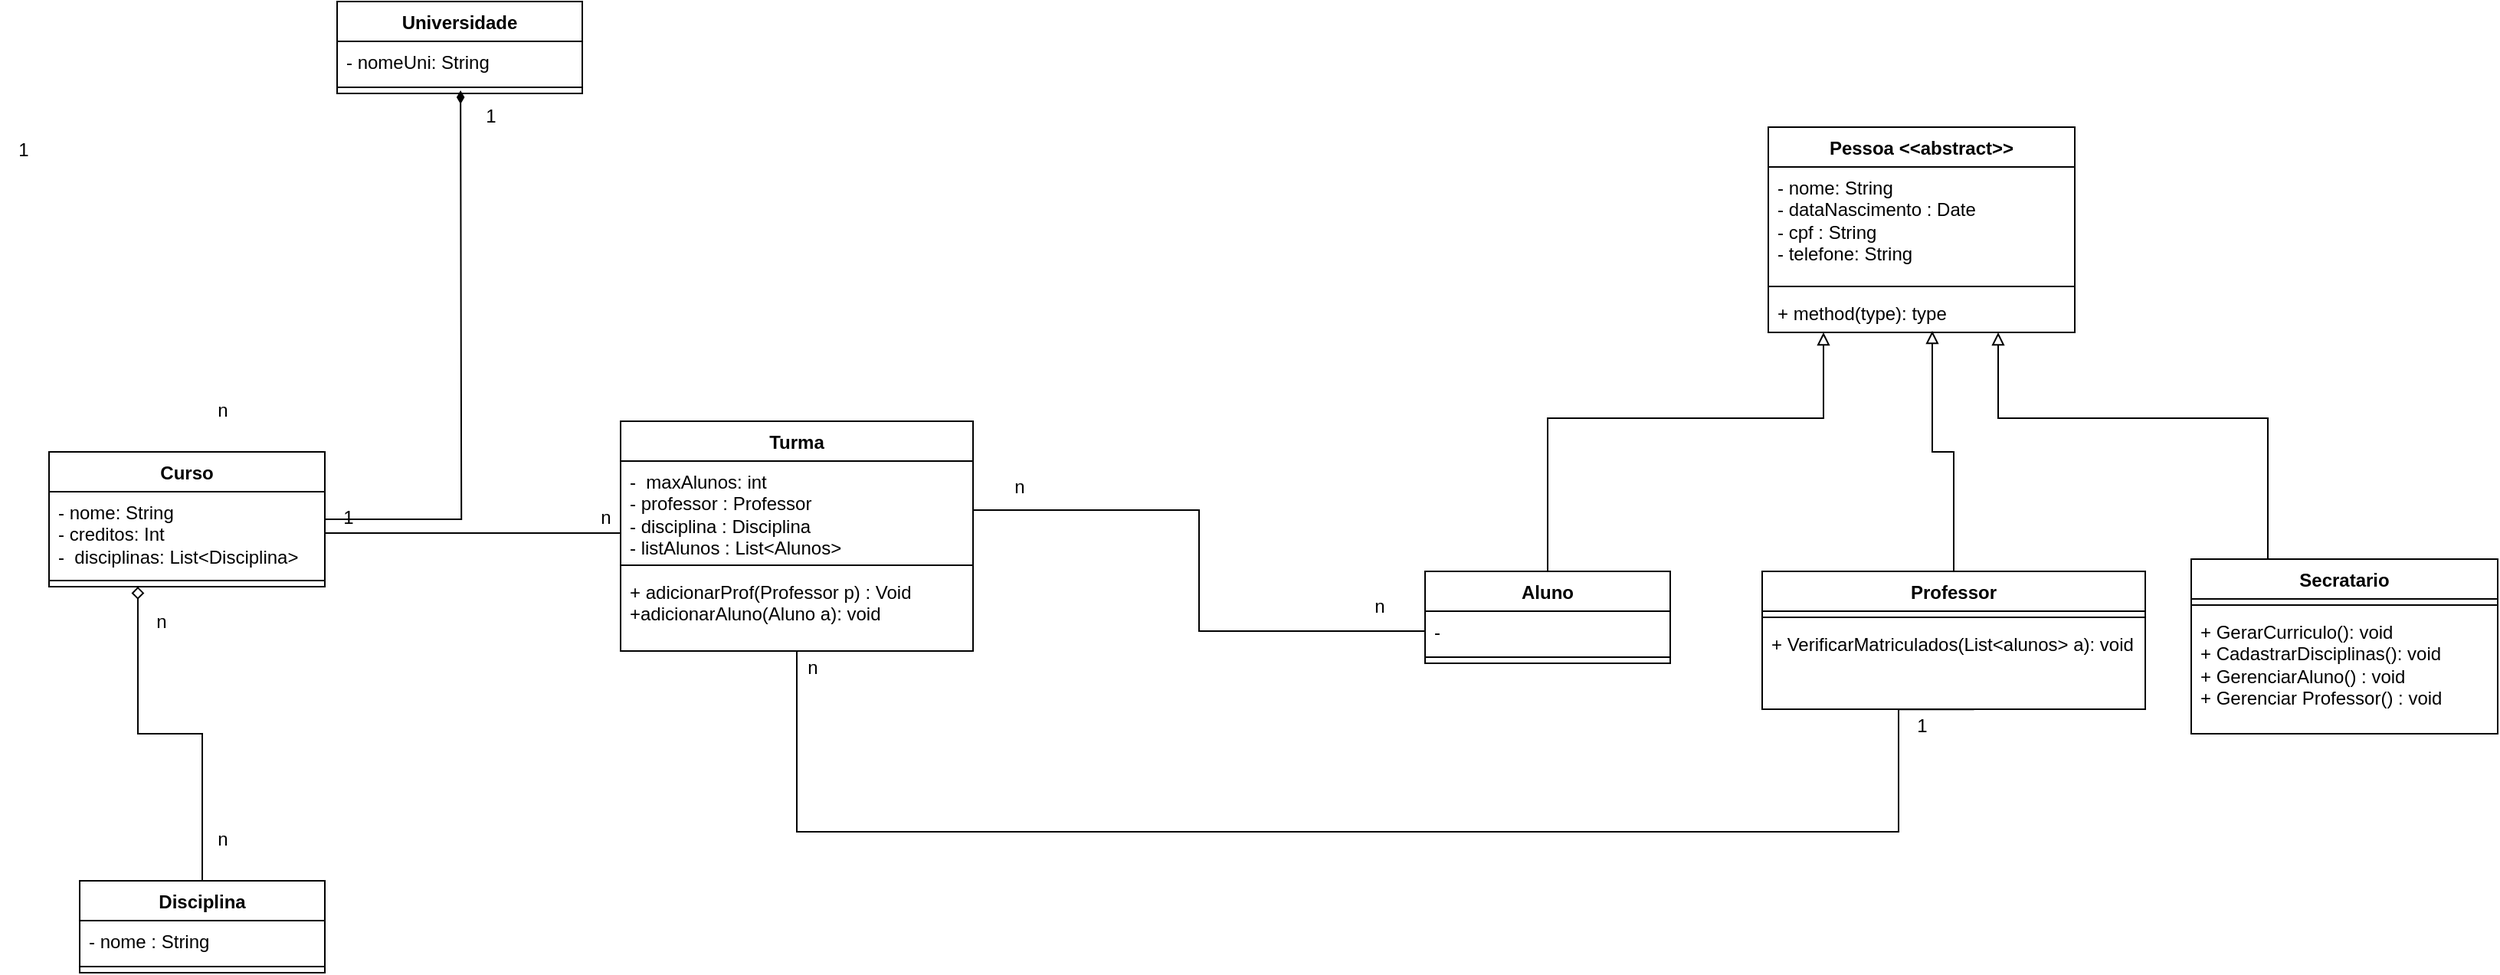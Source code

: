<mxfile version="21.6.9" type="device">
  <diagram name="Página-1" id="A6Nziyx6I6ZekGtQeBus">
    <mxGraphModel dx="1050" dy="1743" grid="1" gridSize="10" guides="1" tooltips="1" connect="1" arrows="1" fold="1" page="1" pageScale="1" pageWidth="827" pageHeight="1169" math="0" shadow="0">
      <root>
        <mxCell id="0" />
        <mxCell id="1" parent="0" />
        <mxCell id="XNwFwsFVzcUq8IYY0MSn-47" style="edgeStyle=orthogonalEdgeStyle;rounded=0;orthogonalLoop=1;jettySize=auto;html=1;entryX=0.566;entryY=1;entryDx=0;entryDy=0;endArrow=diamondThin;endFill=1;entryPerimeter=0;" parent="1" source="XNwFwsFVzcUq8IYY0MSn-13" edge="1">
          <mxGeometry relative="1" as="geometry">
            <mxPoint x="530.56" y="-44" as="targetPoint" />
          </mxGeometry>
        </mxCell>
        <mxCell id="XNwFwsFVzcUq8IYY0MSn-13" value="Curso" style="swimlane;fontStyle=1;align=center;verticalAlign=top;childLayout=stackLayout;horizontal=1;startSize=26;horizontalStack=0;resizeParent=1;resizeParentMax=0;resizeLast=0;collapsible=1;marginBottom=0;whiteSpace=wrap;html=1;swimlaneFillColor=default;" parent="1" vertex="1">
          <mxGeometry x="262" y="192" width="180" height="88" as="geometry" />
        </mxCell>
        <mxCell id="XNwFwsFVzcUq8IYY0MSn-14" value="- nome: String&lt;br&gt;- creditos: Int&lt;br&gt;-&amp;nbsp; disciplinas: List&amp;lt;Disciplina&amp;gt;" style="text;strokeColor=none;fillColor=none;align=left;verticalAlign=top;spacingLeft=4;spacingRight=4;overflow=hidden;rotatable=0;points=[[0,0.5],[1,0.5]];portConstraint=eastwest;whiteSpace=wrap;html=1;swimlaneFillColor=default;" parent="XNwFwsFVzcUq8IYY0MSn-13" vertex="1">
          <mxGeometry y="26" width="180" height="54" as="geometry" />
        </mxCell>
        <mxCell id="XNwFwsFVzcUq8IYY0MSn-15" value="" style="line;strokeWidth=1;fillColor=none;align=left;verticalAlign=middle;spacingTop=-1;spacingLeft=3;spacingRight=3;rotatable=0;labelPosition=right;points=[];portConstraint=eastwest;strokeColor=inherit;swimlaneFillColor=default;" parent="XNwFwsFVzcUq8IYY0MSn-13" vertex="1">
          <mxGeometry y="80" width="180" height="8" as="geometry" />
        </mxCell>
        <mxCell id="XNwFwsFVzcUq8IYY0MSn-82" style="edgeStyle=orthogonalEdgeStyle;rounded=0;orthogonalLoop=1;jettySize=auto;html=1;entryX=0.322;entryY=1;entryDx=0;entryDy=0;entryPerimeter=0;endArrow=diamond;endFill=0;" parent="1" source="XNwFwsFVzcUq8IYY0MSn-17" target="XNwFwsFVzcUq8IYY0MSn-15" edge="1">
          <mxGeometry relative="1" as="geometry">
            <mxPoint x="328.78" y="306.598" as="targetPoint" />
          </mxGeometry>
        </mxCell>
        <mxCell id="XNwFwsFVzcUq8IYY0MSn-17" value="Disciplina" style="swimlane;fontStyle=1;align=center;verticalAlign=top;childLayout=stackLayout;horizontal=1;startSize=26;horizontalStack=0;resizeParent=1;resizeParentMax=0;resizeLast=0;collapsible=1;marginBottom=0;whiteSpace=wrap;html=1;" parent="1" vertex="1">
          <mxGeometry x="282" y="472" width="160" height="60" as="geometry" />
        </mxCell>
        <mxCell id="XNwFwsFVzcUq8IYY0MSn-18" value="- nome : String" style="text;strokeColor=none;fillColor=none;align=left;verticalAlign=top;spacingLeft=4;spacingRight=4;overflow=hidden;rotatable=0;points=[[0,0.5],[1,0.5]];portConstraint=eastwest;whiteSpace=wrap;html=1;" parent="XNwFwsFVzcUq8IYY0MSn-17" vertex="1">
          <mxGeometry y="26" width="160" height="26" as="geometry" />
        </mxCell>
        <mxCell id="XNwFwsFVzcUq8IYY0MSn-19" value="" style="line;strokeWidth=1;fillColor=none;align=left;verticalAlign=middle;spacingTop=-1;spacingLeft=3;spacingRight=3;rotatable=0;labelPosition=right;points=[];portConstraint=eastwest;strokeColor=inherit;" parent="XNwFwsFVzcUq8IYY0MSn-17" vertex="1">
          <mxGeometry y="52" width="160" height="8" as="geometry" />
        </mxCell>
        <mxCell id="XNwFwsFVzcUq8IYY0MSn-39" value="Turma" style="swimlane;fontStyle=1;align=center;verticalAlign=top;childLayout=stackLayout;horizontal=1;startSize=26;horizontalStack=0;resizeParent=1;resizeParentMax=0;resizeLast=0;collapsible=1;marginBottom=0;whiteSpace=wrap;html=1;" parent="1" vertex="1">
          <mxGeometry x="635" y="172" width="230" height="150" as="geometry" />
        </mxCell>
        <mxCell id="XNwFwsFVzcUq8IYY0MSn-40" value="-&amp;nbsp; maxAlunos: int&lt;br&gt;- professor : Professor&lt;br&gt;- disciplina : Disciplina&lt;br&gt;- listAlunos : List&amp;lt;Alunos&amp;gt;" style="text;strokeColor=none;fillColor=none;align=left;verticalAlign=top;spacingLeft=4;spacingRight=4;overflow=hidden;rotatable=0;points=[[0,0.5],[1,0.5]];portConstraint=eastwest;whiteSpace=wrap;html=1;" parent="XNwFwsFVzcUq8IYY0MSn-39" vertex="1">
          <mxGeometry y="26" width="230" height="64" as="geometry" />
        </mxCell>
        <mxCell id="XNwFwsFVzcUq8IYY0MSn-41" value="" style="line;strokeWidth=1;fillColor=none;align=left;verticalAlign=middle;spacingTop=-1;spacingLeft=3;spacingRight=3;rotatable=0;labelPosition=right;points=[];portConstraint=eastwest;strokeColor=inherit;" parent="XNwFwsFVzcUq8IYY0MSn-39" vertex="1">
          <mxGeometry y="90" width="230" height="8" as="geometry" />
        </mxCell>
        <mxCell id="XNwFwsFVzcUq8IYY0MSn-42" value="+ adicionarProf(Professor p) : Void&lt;br&gt;+adicionarAluno(Aluno a): void&lt;br&gt;" style="text;strokeColor=none;fillColor=none;align=left;verticalAlign=top;spacingLeft=4;spacingRight=4;overflow=hidden;rotatable=0;points=[[0,0.5],[1,0.5]];portConstraint=eastwest;whiteSpace=wrap;html=1;" parent="XNwFwsFVzcUq8IYY0MSn-39" vertex="1">
          <mxGeometry y="98" width="230" height="52" as="geometry" />
        </mxCell>
        <mxCell id="XNwFwsFVzcUq8IYY0MSn-43" value="Universidade" style="swimlane;fontStyle=1;align=center;verticalAlign=top;childLayout=stackLayout;horizontal=1;startSize=26;horizontalStack=0;resizeParent=1;resizeParentMax=0;resizeLast=0;collapsible=1;marginBottom=0;whiteSpace=wrap;html=1;" parent="1" vertex="1">
          <mxGeometry x="450" y="-102" width="160" height="60" as="geometry" />
        </mxCell>
        <mxCell id="XNwFwsFVzcUq8IYY0MSn-44" value="- nomeUni: String" style="text;strokeColor=none;fillColor=none;align=left;verticalAlign=top;spacingLeft=4;spacingRight=4;overflow=hidden;rotatable=0;points=[[0,0.5],[1,0.5]];portConstraint=eastwest;whiteSpace=wrap;html=1;" parent="XNwFwsFVzcUq8IYY0MSn-43" vertex="1">
          <mxGeometry y="26" width="160" height="26" as="geometry" />
        </mxCell>
        <mxCell id="XNwFwsFVzcUq8IYY0MSn-45" value="" style="line;strokeWidth=1;fillColor=none;align=left;verticalAlign=middle;spacingTop=-1;spacingLeft=3;spacingRight=3;rotatable=0;labelPosition=right;points=[];portConstraint=eastwest;strokeColor=inherit;" parent="XNwFwsFVzcUq8IYY0MSn-43" vertex="1">
          <mxGeometry y="52" width="160" height="8" as="geometry" />
        </mxCell>
        <mxCell id="XNwFwsFVzcUq8IYY0MSn-48" value="1" style="text;html=1;align=center;verticalAlign=middle;resizable=0;points=[];autosize=1;strokeColor=none;fillColor=none;" parent="1" vertex="1">
          <mxGeometry x="230" y="-20" width="30" height="30" as="geometry" />
        </mxCell>
        <mxCell id="XNwFwsFVzcUq8IYY0MSn-49" value="n" style="text;html=1;align=center;verticalAlign=middle;resizable=0;points=[];autosize=1;strokeColor=none;fillColor=none;" parent="1" vertex="1">
          <mxGeometry x="360" y="150" width="30" height="30" as="geometry" />
        </mxCell>
        <mxCell id="XNwFwsFVzcUq8IYY0MSn-51" value="n" style="text;html=1;align=center;verticalAlign=middle;resizable=0;points=[];autosize=1;strokeColor=none;fillColor=none;" parent="1" vertex="1">
          <mxGeometry x="320" y="288" width="30" height="30" as="geometry" />
        </mxCell>
        <mxCell id="XNwFwsFVzcUq8IYY0MSn-52" value="n" style="text;html=1;align=center;verticalAlign=middle;resizable=0;points=[];autosize=1;strokeColor=none;fillColor=none;" parent="1" vertex="1">
          <mxGeometry x="360" y="430" width="30" height="30" as="geometry" />
        </mxCell>
        <mxCell id="XNwFwsFVzcUq8IYY0MSn-53" style="edgeStyle=orthogonalEdgeStyle;rounded=0;orthogonalLoop=1;jettySize=auto;html=1;entryX=0;entryY=0.734;entryDx=0;entryDy=0;entryPerimeter=0;endArrow=none;endFill=0;" parent="1" source="XNwFwsFVzcUq8IYY0MSn-14" target="XNwFwsFVzcUq8IYY0MSn-40" edge="1">
          <mxGeometry relative="1" as="geometry">
            <mxPoint x="605" y="245" as="targetPoint" />
          </mxGeometry>
        </mxCell>
        <mxCell id="XNwFwsFVzcUq8IYY0MSn-54" value="1" style="text;html=1;align=center;verticalAlign=middle;resizable=0;points=[];autosize=1;strokeColor=none;fillColor=none;" parent="1" vertex="1">
          <mxGeometry x="442" y="220" width="30" height="30" as="geometry" />
        </mxCell>
        <mxCell id="XNwFwsFVzcUq8IYY0MSn-55" value="n" style="text;html=1;align=center;verticalAlign=middle;resizable=0;points=[];autosize=1;strokeColor=none;fillColor=none;" parent="1" vertex="1">
          <mxGeometry x="610" y="220" width="30" height="30" as="geometry" />
        </mxCell>
        <mxCell id="XNwFwsFVzcUq8IYY0MSn-56" style="edgeStyle=orthogonalEdgeStyle;rounded=0;orthogonalLoop=1;jettySize=auto;html=1;entryX=0.535;entryY=0.962;entryDx=0;entryDy=0;entryPerimeter=0;endArrow=block;endFill=0;" parent="1" source="XNwFwsFVzcUq8IYY0MSn-57" target="XNwFwsFVzcUq8IYY0MSn-74" edge="1">
          <mxGeometry relative="1" as="geometry" />
        </mxCell>
        <mxCell id="XNwFwsFVzcUq8IYY0MSn-57" value="Professor" style="swimlane;fontStyle=1;align=center;verticalAlign=top;childLayout=stackLayout;horizontal=1;startSize=26;horizontalStack=0;resizeParent=1;resizeParentMax=0;resizeLast=0;collapsible=1;marginBottom=0;whiteSpace=wrap;html=1;" parent="1" vertex="1">
          <mxGeometry x="1380" y="270" width="250" height="90" as="geometry" />
        </mxCell>
        <mxCell id="XNwFwsFVzcUq8IYY0MSn-59" value="" style="line;strokeWidth=1;fillColor=none;align=left;verticalAlign=middle;spacingTop=-1;spacingLeft=3;spacingRight=3;rotatable=0;labelPosition=right;points=[];portConstraint=eastwest;strokeColor=inherit;" parent="XNwFwsFVzcUq8IYY0MSn-57" vertex="1">
          <mxGeometry y="26" width="250" height="8" as="geometry" />
        </mxCell>
        <mxCell id="XNwFwsFVzcUq8IYY0MSn-60" value="+ VerificarMatriculados(List&amp;lt;alunos&amp;gt; a): void" style="text;strokeColor=none;fillColor=none;align=left;verticalAlign=top;spacingLeft=4;spacingRight=4;overflow=hidden;rotatable=0;points=[[0,0.5],[1,0.5]];portConstraint=eastwest;whiteSpace=wrap;html=1;" parent="XNwFwsFVzcUq8IYY0MSn-57" vertex="1">
          <mxGeometry y="34" width="250" height="56" as="geometry" />
        </mxCell>
        <mxCell id="XNwFwsFVzcUq8IYY0MSn-61" value="" style="edgeStyle=orthogonalEdgeStyle;rounded=0;orthogonalLoop=1;jettySize=auto;html=1;endArrow=block;endFill=0;" parent="1" source="XNwFwsFVzcUq8IYY0MSn-62" target="XNwFwsFVzcUq8IYY0MSn-74" edge="1">
          <mxGeometry relative="1" as="geometry">
            <Array as="points">
              <mxPoint x="1240" y="170" />
              <mxPoint x="1420" y="170" />
            </Array>
          </mxGeometry>
        </mxCell>
        <mxCell id="XNwFwsFVzcUq8IYY0MSn-62" value="Aluno" style="swimlane;fontStyle=1;align=center;verticalAlign=top;childLayout=stackLayout;horizontal=1;startSize=26;horizontalStack=0;resizeParent=1;resizeParentMax=0;resizeLast=0;collapsible=1;marginBottom=0;whiteSpace=wrap;html=1;" parent="1" vertex="1">
          <mxGeometry x="1160" y="270" width="160" height="60" as="geometry" />
        </mxCell>
        <mxCell id="XNwFwsFVzcUq8IYY0MSn-63" value="-" style="text;strokeColor=none;fillColor=none;align=left;verticalAlign=top;spacingLeft=4;spacingRight=4;overflow=hidden;rotatable=0;points=[[0,0.5],[1,0.5]];portConstraint=eastwest;whiteSpace=wrap;html=1;" parent="XNwFwsFVzcUq8IYY0MSn-62" vertex="1">
          <mxGeometry y="26" width="160" height="26" as="geometry" />
        </mxCell>
        <mxCell id="XNwFwsFVzcUq8IYY0MSn-64" value="" style="line;strokeWidth=1;fillColor=none;align=left;verticalAlign=middle;spacingTop=-1;spacingLeft=3;spacingRight=3;rotatable=0;labelPosition=right;points=[];portConstraint=eastwest;strokeColor=inherit;" parent="XNwFwsFVzcUq8IYY0MSn-62" vertex="1">
          <mxGeometry y="52" width="160" height="8" as="geometry" />
        </mxCell>
        <mxCell id="XNwFwsFVzcUq8IYY0MSn-66" style="edgeStyle=orthogonalEdgeStyle;rounded=0;orthogonalLoop=1;jettySize=auto;html=1;endArrow=block;endFill=0;exitX=0.5;exitY=0;exitDx=0;exitDy=0;" parent="1" source="XNwFwsFVzcUq8IYY0MSn-67" target="XNwFwsFVzcUq8IYY0MSn-74" edge="1">
          <mxGeometry relative="1" as="geometry">
            <Array as="points">
              <mxPoint x="1710" y="170" />
              <mxPoint x="1534" y="170" />
            </Array>
          </mxGeometry>
        </mxCell>
        <mxCell id="XNwFwsFVzcUq8IYY0MSn-67" value="Secratario" style="swimlane;fontStyle=1;align=center;verticalAlign=top;childLayout=stackLayout;horizontal=1;startSize=26;horizontalStack=0;resizeParent=1;resizeParentMax=0;resizeLast=0;collapsible=1;marginBottom=0;whiteSpace=wrap;html=1;" parent="1" vertex="1">
          <mxGeometry x="1660" y="262" width="200" height="114" as="geometry" />
        </mxCell>
        <mxCell id="XNwFwsFVzcUq8IYY0MSn-69" value="" style="line;strokeWidth=1;fillColor=none;align=left;verticalAlign=middle;spacingTop=-1;spacingLeft=3;spacingRight=3;rotatable=0;labelPosition=right;points=[];portConstraint=eastwest;strokeColor=inherit;" parent="XNwFwsFVzcUq8IYY0MSn-67" vertex="1">
          <mxGeometry y="26" width="200" height="8" as="geometry" />
        </mxCell>
        <mxCell id="XNwFwsFVzcUq8IYY0MSn-70" value="+ GerarCurriculo(): void&lt;br&gt;+ CadastrarDisciplinas(): void&lt;br&gt;+ GerenciarAluno() : void&lt;br&gt;+ Gerenciar Professor() : void" style="text;strokeColor=none;fillColor=none;align=left;verticalAlign=top;spacingLeft=4;spacingRight=4;overflow=hidden;rotatable=0;points=[[0,0.5],[1,0.5]];portConstraint=eastwest;whiteSpace=wrap;html=1;" parent="XNwFwsFVzcUq8IYY0MSn-67" vertex="1">
          <mxGeometry y="34" width="200" height="80" as="geometry" />
        </mxCell>
        <mxCell id="XNwFwsFVzcUq8IYY0MSn-71" value="Pessoa &amp;lt;&amp;lt;abstract&amp;gt;&amp;gt;" style="swimlane;fontStyle=1;align=center;verticalAlign=top;childLayout=stackLayout;horizontal=1;startSize=26;horizontalStack=0;resizeParent=1;resizeParentMax=0;resizeLast=0;collapsible=1;marginBottom=0;whiteSpace=wrap;html=1;" parent="1" vertex="1">
          <mxGeometry x="1384" y="-20" width="200" height="134" as="geometry" />
        </mxCell>
        <mxCell id="XNwFwsFVzcUq8IYY0MSn-72" value="- nome: String&lt;br&gt;- dataNascimento : Date&lt;br&gt;- cpf : String&lt;br&gt;- telefone: String" style="text;strokeColor=none;fillColor=none;align=left;verticalAlign=top;spacingLeft=4;spacingRight=4;overflow=hidden;rotatable=0;points=[[0,0.5],[1,0.5]];portConstraint=eastwest;whiteSpace=wrap;html=1;" parent="XNwFwsFVzcUq8IYY0MSn-71" vertex="1">
          <mxGeometry y="26" width="200" height="74" as="geometry" />
        </mxCell>
        <mxCell id="XNwFwsFVzcUq8IYY0MSn-73" value="" style="line;strokeWidth=1;fillColor=none;align=left;verticalAlign=middle;spacingTop=-1;spacingLeft=3;spacingRight=3;rotatable=0;labelPosition=right;points=[];portConstraint=eastwest;strokeColor=inherit;" parent="XNwFwsFVzcUq8IYY0MSn-71" vertex="1">
          <mxGeometry y="100" width="200" height="8" as="geometry" />
        </mxCell>
        <mxCell id="XNwFwsFVzcUq8IYY0MSn-74" value="+ method(type): type" style="text;strokeColor=none;fillColor=none;align=left;verticalAlign=top;spacingLeft=4;spacingRight=4;overflow=hidden;rotatable=0;points=[[0,0.5],[1,0.5]];portConstraint=eastwest;whiteSpace=wrap;html=1;" parent="XNwFwsFVzcUq8IYY0MSn-71" vertex="1">
          <mxGeometry y="108" width="200" height="26" as="geometry" />
        </mxCell>
        <mxCell id="XNwFwsFVzcUq8IYY0MSn-75" style="edgeStyle=orthogonalEdgeStyle;rounded=0;orthogonalLoop=1;jettySize=auto;html=1;entryX=0;entryY=0.5;entryDx=0;entryDy=0;endArrow=none;endFill=0;" parent="1" source="XNwFwsFVzcUq8IYY0MSn-40" target="XNwFwsFVzcUq8IYY0MSn-63" edge="1">
          <mxGeometry relative="1" as="geometry" />
        </mxCell>
        <mxCell id="XNwFwsFVzcUq8IYY0MSn-77" value="n" style="text;html=1;align=center;verticalAlign=middle;resizable=0;points=[];autosize=1;strokeColor=none;fillColor=none;" parent="1" vertex="1">
          <mxGeometry x="880" y="200" width="30" height="30" as="geometry" />
        </mxCell>
        <mxCell id="XNwFwsFVzcUq8IYY0MSn-78" value="n" style="text;html=1;align=center;verticalAlign=middle;resizable=0;points=[];autosize=1;strokeColor=none;fillColor=none;" parent="1" vertex="1">
          <mxGeometry x="1115" y="278" width="30" height="30" as="geometry" />
        </mxCell>
        <mxCell id="XNwFwsFVzcUq8IYY0MSn-79" style="edgeStyle=orthogonalEdgeStyle;rounded=0;orthogonalLoop=1;jettySize=auto;html=1;entryX=0.553;entryY=1.002;entryDx=0;entryDy=0;entryPerimeter=0;endArrow=none;endFill=0;" parent="1" source="XNwFwsFVzcUq8IYY0MSn-42" target="XNwFwsFVzcUq8IYY0MSn-60" edge="1">
          <mxGeometry relative="1" as="geometry">
            <Array as="points">
              <mxPoint x="750" y="440" />
              <mxPoint x="1469" y="440" />
            </Array>
          </mxGeometry>
        </mxCell>
        <mxCell id="XNwFwsFVzcUq8IYY0MSn-80" value="1" style="text;html=1;align=center;verticalAlign=middle;resizable=0;points=[];autosize=1;strokeColor=none;fillColor=none;" parent="1" vertex="1">
          <mxGeometry x="1469" y="356" width="30" height="30" as="geometry" />
        </mxCell>
        <mxCell id="XNwFwsFVzcUq8IYY0MSn-81" value="n" style="text;html=1;align=center;verticalAlign=middle;resizable=0;points=[];autosize=1;strokeColor=none;fillColor=none;" parent="1" vertex="1">
          <mxGeometry x="745" y="318" width="30" height="30" as="geometry" />
        </mxCell>
        <mxCell id="XNwFwsFVzcUq8IYY0MSn-83" value="1" style="text;html=1;align=center;verticalAlign=middle;resizable=0;points=[];autosize=1;strokeColor=none;fillColor=none;" parent="1" vertex="1">
          <mxGeometry x="535" y="-42" width="30" height="30" as="geometry" />
        </mxCell>
      </root>
    </mxGraphModel>
  </diagram>
</mxfile>
